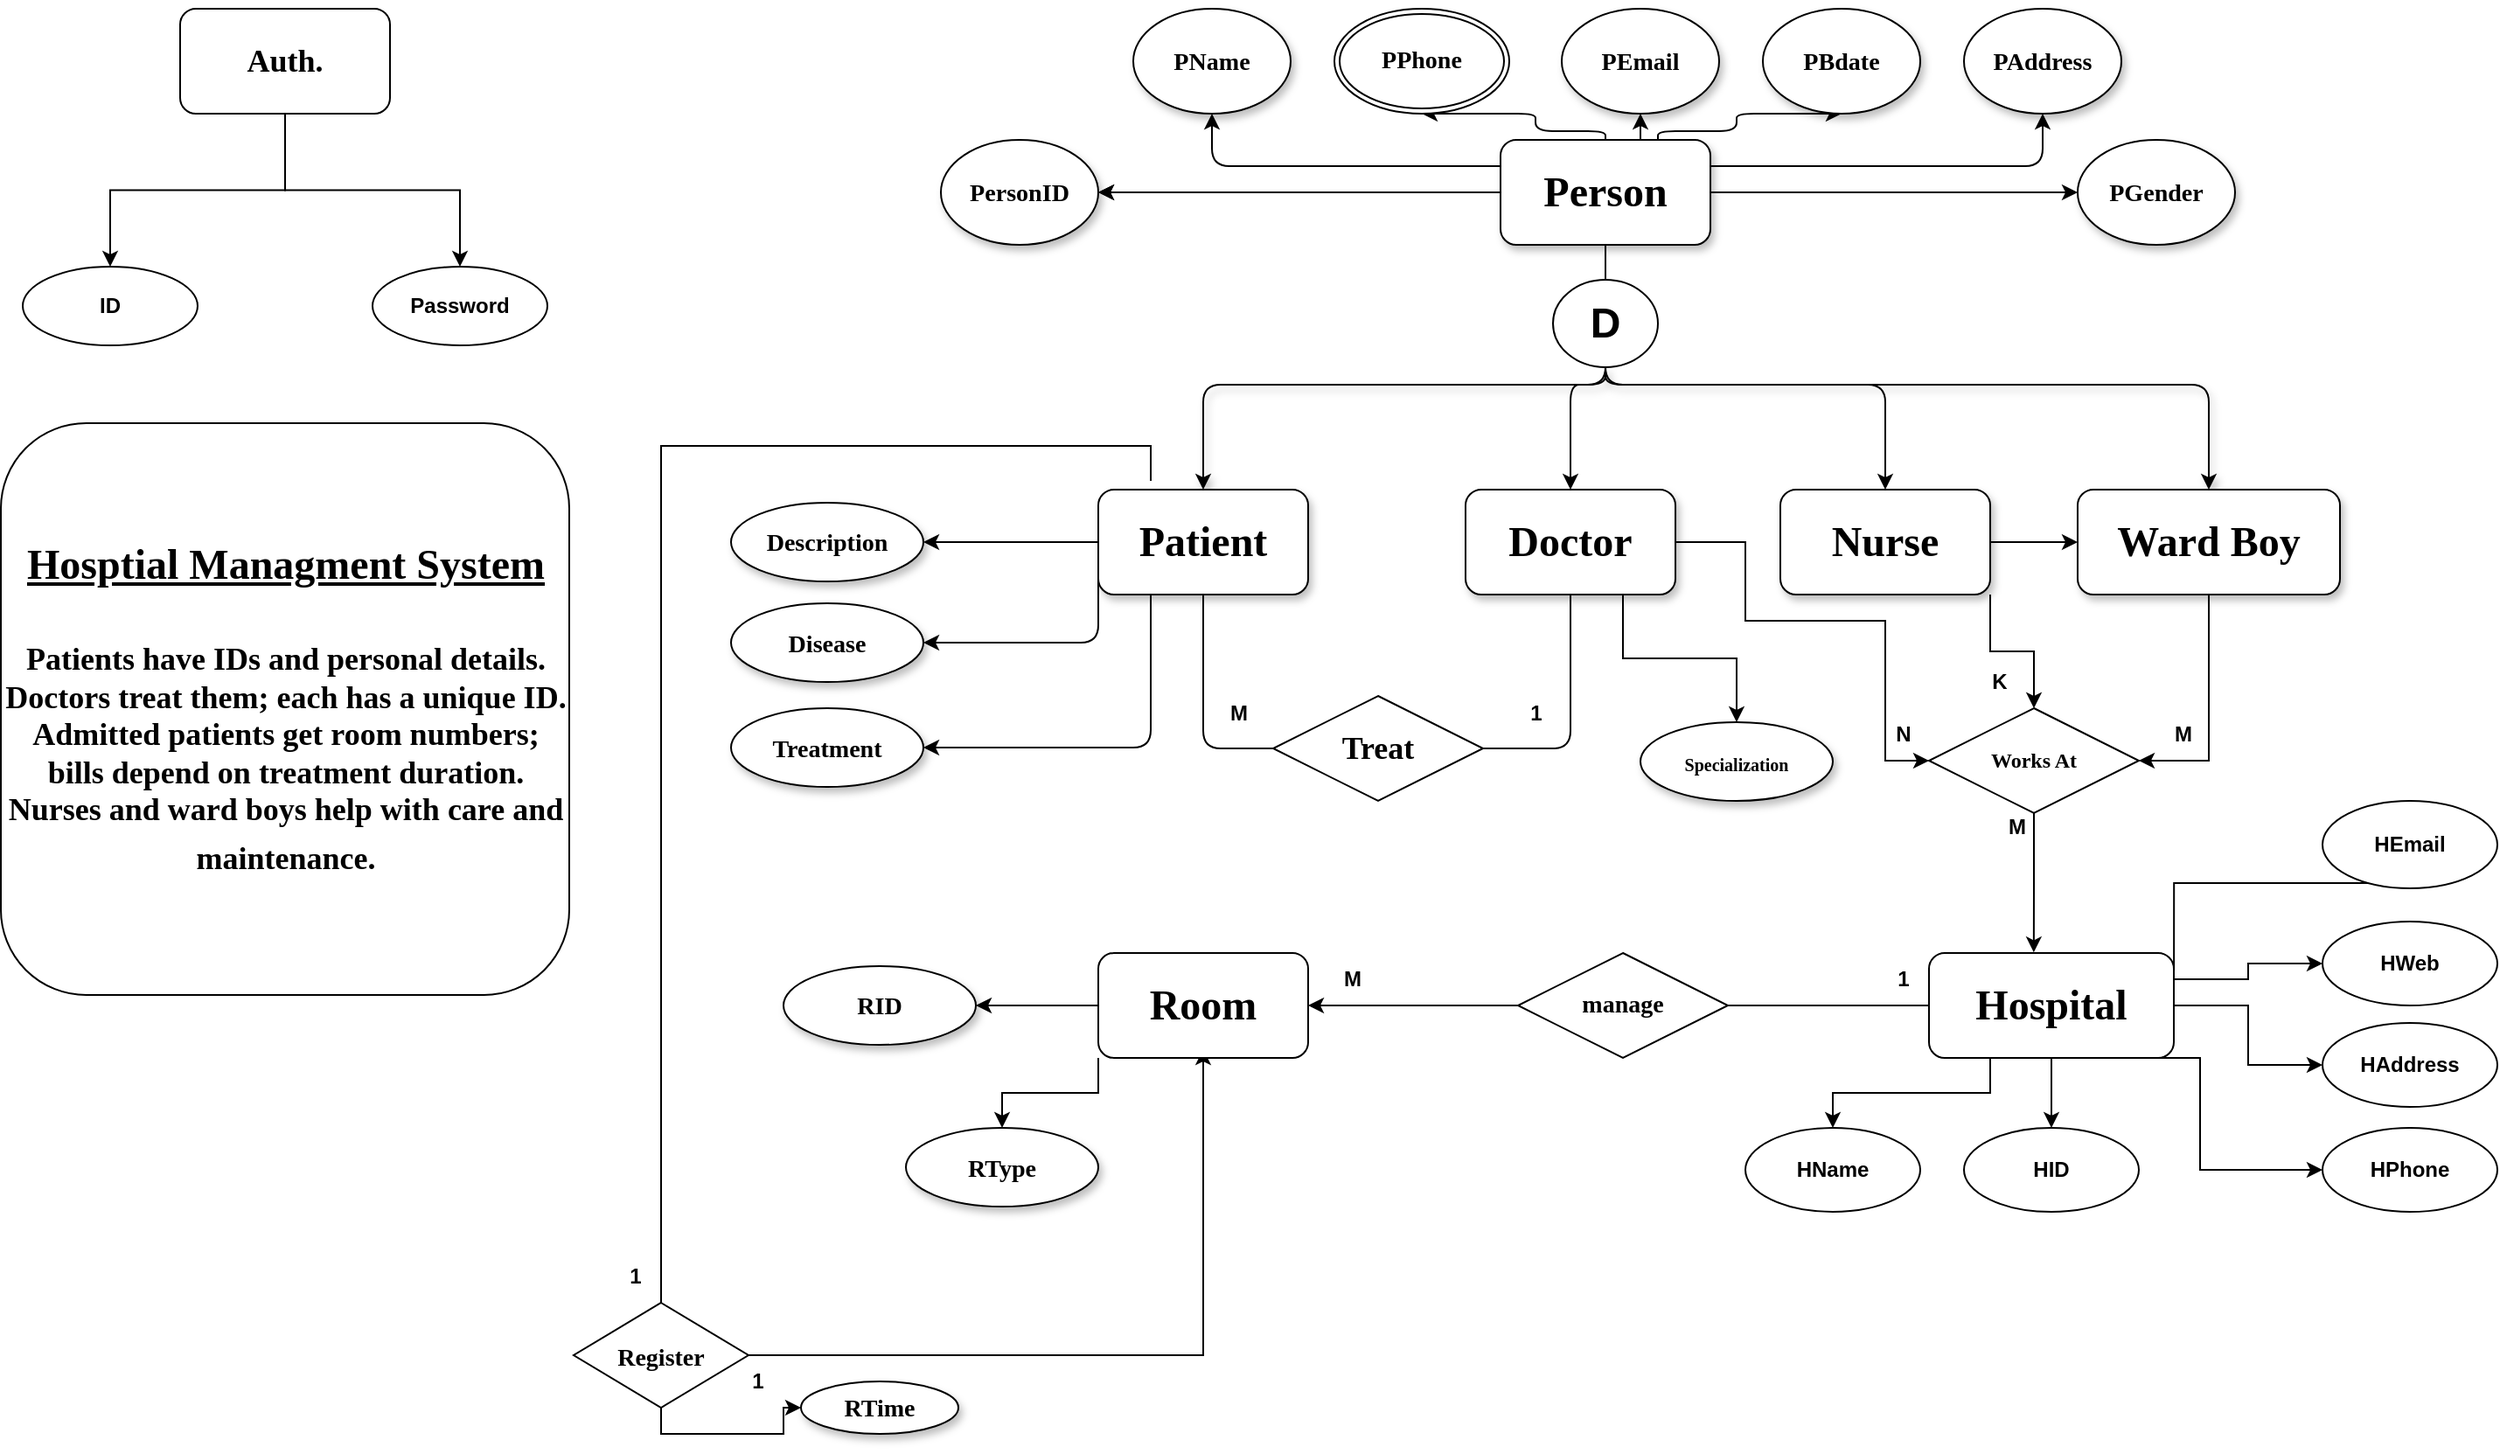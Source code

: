 <mxfile version="22.1.2" type="device">
  <diagram name="Page-1" id="KypT_-K38rJA4_02M7jG">
    <mxGraphModel dx="3420" dy="1133" grid="1" gridSize="10" guides="1" tooltips="1" connect="1" arrows="1" fold="1" page="1" pageScale="1" pageWidth="1100" pageHeight="850" math="0" shadow="0">
      <root>
        <mxCell id="0" />
        <mxCell id="1" parent="0" />
        <mxCell id="e3ec-eq9dA1Ml-wuRT6C-5" value="" style="edgeStyle=orthogonalEdgeStyle;rounded=1;orthogonalLoop=1;jettySize=auto;html=1;labelBorderColor=none;shadow=1;exitX=0.5;exitY=1;exitDx=0;exitDy=0;entryX=0.5;entryY=0;entryDx=0;entryDy=0;" parent="1" source="ll4WmkZaG97imKkFr46g-4" target="e3ec-eq9dA1Ml-wuRT6C-4" edge="1">
          <mxGeometry relative="1" as="geometry">
            <Array as="points">
              <mxPoint x="590" y="240" />
              <mxPoint x="935" y="240" />
            </Array>
          </mxGeometry>
        </mxCell>
        <mxCell id="e3ec-eq9dA1Ml-wuRT6C-9" value="" style="edgeStyle=orthogonalEdgeStyle;rounded=1;orthogonalLoop=1;jettySize=auto;html=1;labelBorderColor=none;shadow=1;exitX=0.5;exitY=1;exitDx=0;exitDy=0;" parent="1" source="ll4WmkZaG97imKkFr46g-4" target="e3ec-eq9dA1Ml-wuRT6C-6" edge="1">
          <mxGeometry relative="1" as="geometry">
            <Array as="points">
              <mxPoint x="590" y="240" />
              <mxPoint x="360" y="240" />
            </Array>
          </mxGeometry>
        </mxCell>
        <mxCell id="e3ec-eq9dA1Ml-wuRT6C-12" value="" style="edgeStyle=orthogonalEdgeStyle;rounded=1;orthogonalLoop=1;jettySize=auto;html=1;labelBorderColor=none;entryX=0.5;entryY=0;entryDx=0;entryDy=0;" parent="1" source="e3ec-eq9dA1Ml-wuRT6C-3" target="e3ec-eq9dA1Ml-wuRT6C-10" edge="1">
          <mxGeometry relative="1" as="geometry">
            <Array as="points">
              <mxPoint x="590" y="240" />
              <mxPoint x="570" y="240" />
            </Array>
          </mxGeometry>
        </mxCell>
        <mxCell id="e3ec-eq9dA1Ml-wuRT6C-14" value="" style="edgeStyle=orthogonalEdgeStyle;rounded=1;orthogonalLoop=1;jettySize=auto;html=1;labelBorderColor=none;entryX=0.5;entryY=0;entryDx=0;entryDy=0;" parent="1" source="e3ec-eq9dA1Ml-wuRT6C-3" target="e3ec-eq9dA1Ml-wuRT6C-13" edge="1">
          <mxGeometry relative="1" as="geometry">
            <Array as="points">
              <mxPoint x="590" y="240" />
              <mxPoint x="750" y="240" />
            </Array>
          </mxGeometry>
        </mxCell>
        <mxCell id="ll4WmkZaG97imKkFr46g-19" value="" style="edgeStyle=orthogonalEdgeStyle;rounded=1;orthogonalLoop=1;jettySize=auto;html=1;labelBorderColor=none;" parent="1" source="e3ec-eq9dA1Ml-wuRT6C-3" target="ll4WmkZaG97imKkFr46g-18" edge="1">
          <mxGeometry relative="1" as="geometry" />
        </mxCell>
        <mxCell id="ll4WmkZaG97imKkFr46g-20" value="" style="edgeStyle=orthogonalEdgeStyle;rounded=1;orthogonalLoop=1;jettySize=auto;html=1;labelBorderColor=none;" parent="1" source="e3ec-eq9dA1Ml-wuRT6C-3" target="ll4WmkZaG97imKkFr46g-18" edge="1">
          <mxGeometry relative="1" as="geometry" />
        </mxCell>
        <mxCell id="ll4WmkZaG97imKkFr46g-24" style="edgeStyle=orthogonalEdgeStyle;rounded=1;orthogonalLoop=1;jettySize=auto;html=1;exitX=0;exitY=0.25;exitDx=0;exitDy=0;entryX=0.5;entryY=1;entryDx=0;entryDy=0;labelBorderColor=none;" parent="1" source="e3ec-eq9dA1Ml-wuRT6C-3" target="ll4WmkZaG97imKkFr46g-21" edge="1">
          <mxGeometry relative="1" as="geometry" />
        </mxCell>
        <mxCell id="ll4WmkZaG97imKkFr46g-26" style="edgeStyle=orthogonalEdgeStyle;rounded=1;orthogonalLoop=1;jettySize=auto;html=1;exitX=1;exitY=0.25;exitDx=0;exitDy=0;entryX=0.5;entryY=1;entryDx=0;entryDy=0;labelBorderColor=none;" parent="1" source="e3ec-eq9dA1Ml-wuRT6C-3" target="ll4WmkZaG97imKkFr46g-23" edge="1">
          <mxGeometry relative="1" as="geometry" />
        </mxCell>
        <mxCell id="ll4WmkZaG97imKkFr46g-29" value="" style="edgeStyle=orthogonalEdgeStyle;rounded=1;orthogonalLoop=1;jettySize=auto;html=1;entryX=0;entryY=0.5;entryDx=0;entryDy=0;labelBorderColor=none;" parent="1" source="e3ec-eq9dA1Ml-wuRT6C-3" target="ll4WmkZaG97imKkFr46g-30" edge="1">
          <mxGeometry relative="1" as="geometry">
            <mxPoint x="750" y="130" as="targetPoint" />
          </mxGeometry>
        </mxCell>
        <mxCell id="ll4WmkZaG97imKkFr46g-31" style="edgeStyle=orthogonalEdgeStyle;rounded=1;orthogonalLoop=1;jettySize=auto;html=1;exitX=0.5;exitY=0;exitDx=0;exitDy=0;entryX=0.5;entryY=1;entryDx=0;entryDy=0;labelBorderColor=none;" parent="1" source="e3ec-eq9dA1Ml-wuRT6C-3" target="ll4WmkZaG97imKkFr46g-27" edge="1">
          <mxGeometry relative="1" as="geometry">
            <Array as="points">
              <mxPoint x="590" y="95" />
              <mxPoint x="550" y="95" />
            </Array>
          </mxGeometry>
        </mxCell>
        <mxCell id="ll4WmkZaG97imKkFr46g-36" style="edgeStyle=orthogonalEdgeStyle;rounded=1;orthogonalLoop=1;jettySize=auto;html=1;exitX=0.75;exitY=0;exitDx=0;exitDy=0;entryX=0.5;entryY=1;entryDx=0;entryDy=0;labelBorderColor=none;" parent="1" source="e3ec-eq9dA1Ml-wuRT6C-3" target="ll4WmkZaG97imKkFr46g-32" edge="1">
          <mxGeometry relative="1" as="geometry">
            <Array as="points">
              <mxPoint x="620" y="95" />
              <mxPoint x="665" y="95" />
            </Array>
          </mxGeometry>
        </mxCell>
        <mxCell id="ll4WmkZaG97imKkFr46g-79" style="edgeStyle=orthogonalEdgeStyle;rounded=0;orthogonalLoop=1;jettySize=auto;html=1;exitX=0.5;exitY=0;exitDx=0;exitDy=0;entryX=0.5;entryY=1;entryDx=0;entryDy=0;" parent="1" source="e3ec-eq9dA1Ml-wuRT6C-3" target="ll4WmkZaG97imKkFr46g-80" edge="1">
          <mxGeometry relative="1" as="geometry">
            <mxPoint x="589.647" y="5" as="targetPoint" />
          </mxGeometry>
        </mxCell>
        <mxCell id="e3ec-eq9dA1Ml-wuRT6C-3" value="&lt;h1&gt;&lt;b&gt;&lt;font face=&quot;source code pro&quot;&gt;Person&lt;/font&gt;&lt;/b&gt;&lt;/h1&gt;" style="rounded=1;whiteSpace=wrap;html=1;fontFamily=Verdana;labelBorderColor=none;shadow=1;" parent="1" vertex="1">
          <mxGeometry x="530" y="100" width="120" height="60" as="geometry" />
        </mxCell>
        <mxCell id="ll4WmkZaG97imKkFr46g-82" style="edgeStyle=orthogonalEdgeStyle;rounded=0;orthogonalLoop=1;jettySize=auto;html=1;exitX=0.5;exitY=1;exitDx=0;exitDy=0;entryX=1;entryY=0.5;entryDx=0;entryDy=0;" parent="1" source="e3ec-eq9dA1Ml-wuRT6C-4" target="ll4WmkZaG97imKkFr46g-81" edge="1">
          <mxGeometry relative="1" as="geometry" />
        </mxCell>
        <mxCell id="e3ec-eq9dA1Ml-wuRT6C-4" value="&lt;h1&gt;&lt;font face=&quot;source code pro&quot;&gt;Ward Boy&lt;/font&gt;&lt;/h1&gt;" style="whiteSpace=wrap;html=1;fontFamily=Verdana;rounded=1;labelBorderColor=none;shadow=1;" parent="1" vertex="1">
          <mxGeometry x="860" y="300" width="150" height="60" as="geometry" />
        </mxCell>
        <mxCell id="ll4WmkZaG97imKkFr46g-38" value="" style="edgeStyle=orthogonalEdgeStyle;rounded=1;orthogonalLoop=1;jettySize=auto;html=1;labelBorderColor=none;" parent="1" source="e3ec-eq9dA1Ml-wuRT6C-6" target="ll4WmkZaG97imKkFr46g-37" edge="1">
          <mxGeometry relative="1" as="geometry" />
        </mxCell>
        <mxCell id="ll4WmkZaG97imKkFr46g-42" style="edgeStyle=orthogonalEdgeStyle;rounded=1;hachureGap=4;orthogonalLoop=1;jettySize=auto;html=1;exitX=0.25;exitY=1;exitDx=0;exitDy=0;entryX=1;entryY=0.5;entryDx=0;entryDy=0;fontFamily=Architects Daughter;fontSource=https%3A%2F%2Ffonts.googleapis.com%2Fcss%3Ffamily%3DArchitects%2BDaughter;fontSize=16;" parent="1" source="e3ec-eq9dA1Ml-wuRT6C-6" target="ll4WmkZaG97imKkFr46g-41" edge="1">
          <mxGeometry relative="1" as="geometry" />
        </mxCell>
        <mxCell id="ll4WmkZaG97imKkFr46g-43" style="edgeStyle=orthogonalEdgeStyle;rounded=1;hachureGap=4;orthogonalLoop=1;jettySize=auto;html=1;exitX=0;exitY=0.75;exitDx=0;exitDy=0;entryX=1;entryY=0.5;entryDx=0;entryDy=0;fontFamily=Architects Daughter;fontSource=https%3A%2F%2Ffonts.googleapis.com%2Fcss%3Ffamily%3DArchitects%2BDaughter;fontSize=16;" parent="1" source="e3ec-eq9dA1Ml-wuRT6C-6" target="ll4WmkZaG97imKkFr46g-39" edge="1">
          <mxGeometry relative="1" as="geometry">
            <Array as="points">
              <mxPoint x="300" y="388" />
            </Array>
          </mxGeometry>
        </mxCell>
        <mxCell id="ll4WmkZaG97imKkFr46g-105" style="edgeStyle=orthogonalEdgeStyle;rounded=0;orthogonalLoop=1;jettySize=auto;html=1;exitX=0.25;exitY=0;exitDx=0;exitDy=0;entryX=0.5;entryY=1;entryDx=0;entryDy=0;" parent="1" edge="1">
          <mxGeometry relative="1" as="geometry">
            <mxPoint x="330" y="295.0" as="sourcePoint" />
            <mxPoint x="360" y="620" as="targetPoint" />
            <Array as="points">
              <mxPoint x="330" y="275" />
              <mxPoint x="50" y="275" />
              <mxPoint x="50" y="795" />
              <mxPoint x="360" y="795" />
            </Array>
          </mxGeometry>
        </mxCell>
        <mxCell id="e3ec-eq9dA1Ml-wuRT6C-6" value="&lt;h1&gt;&lt;font face=&quot;source code pro&quot;&gt;Patient&lt;/font&gt;&lt;/h1&gt;" style="whiteSpace=wrap;html=1;fontFamily=Verdana;rounded=1;labelBorderColor=none;shadow=1;" parent="1" vertex="1">
          <mxGeometry x="300" y="300" width="120" height="60" as="geometry" />
        </mxCell>
        <mxCell id="ll4WmkZaG97imKkFr46g-47" style="edgeStyle=orthogonalEdgeStyle;rounded=1;orthogonalLoop=1;jettySize=auto;html=1;exitX=0.5;exitY=1;exitDx=0;exitDy=0;entryX=1;entryY=0.5;entryDx=0;entryDy=0;endArrow=none;endFill=0;" parent="1" source="e3ec-eq9dA1Ml-wuRT6C-10" target="ll4WmkZaG97imKkFr46g-44" edge="1">
          <mxGeometry relative="1" as="geometry" />
        </mxCell>
        <mxCell id="ll4WmkZaG97imKkFr46g-84" style="edgeStyle=orthogonalEdgeStyle;rounded=0;orthogonalLoop=1;jettySize=auto;html=1;exitX=1;exitY=0.5;exitDx=0;exitDy=0;entryX=0;entryY=0.5;entryDx=0;entryDy=0;" parent="1" source="e3ec-eq9dA1Ml-wuRT6C-10" target="ll4WmkZaG97imKkFr46g-81" edge="1">
          <mxGeometry relative="1" as="geometry">
            <Array as="points">
              <mxPoint x="670" y="330" />
              <mxPoint x="670" y="375" />
              <mxPoint x="750" y="375" />
              <mxPoint x="750" y="455" />
            </Array>
          </mxGeometry>
        </mxCell>
        <mxCell id="ll4WmkZaG97imKkFr46g-94" style="edgeStyle=orthogonalEdgeStyle;rounded=0;orthogonalLoop=1;jettySize=auto;html=1;exitX=0.75;exitY=1;exitDx=0;exitDy=0;" parent="1" source="e3ec-eq9dA1Ml-wuRT6C-10" target="ll4WmkZaG97imKkFr46g-93" edge="1">
          <mxGeometry relative="1" as="geometry" />
        </mxCell>
        <mxCell id="e3ec-eq9dA1Ml-wuRT6C-10" value="&lt;h1&gt;&lt;font face=&quot;source code pro&quot;&gt;Doctor&lt;/font&gt;&lt;/h1&gt;" style="rounded=1;whiteSpace=wrap;html=1;fontFamily=Verdana;labelBorderColor=none;shadow=1;" parent="1" vertex="1">
          <mxGeometry x="510" y="300" width="120" height="60" as="geometry" />
        </mxCell>
        <mxCell id="ll4WmkZaG97imKkFr46g-83" style="edgeStyle=orthogonalEdgeStyle;rounded=0;orthogonalLoop=1;jettySize=auto;html=1;exitX=1;exitY=1;exitDx=0;exitDy=0;" parent="1" source="e3ec-eq9dA1Ml-wuRT6C-13" target="ll4WmkZaG97imKkFr46g-81" edge="1">
          <mxGeometry relative="1" as="geometry" />
        </mxCell>
        <mxCell id="ll4WmkZaG97imKkFr46g-126" value="" style="edgeStyle=orthogonalEdgeStyle;rounded=0;orthogonalLoop=1;jettySize=auto;html=1;" parent="1" source="e3ec-eq9dA1Ml-wuRT6C-13" target="e3ec-eq9dA1Ml-wuRT6C-4" edge="1">
          <mxGeometry relative="1" as="geometry" />
        </mxCell>
        <mxCell id="e3ec-eq9dA1Ml-wuRT6C-13" value="&lt;h1&gt;&lt;font face=&quot;source code pro&quot;&gt;Nurse&lt;/font&gt;&lt;/h1&gt;" style="whiteSpace=wrap;html=1;fontFamily=Verdana;rounded=1;labelBorderColor=none;shadow=1;" parent="1" vertex="1">
          <mxGeometry x="690" y="300" width="120" height="60" as="geometry" />
        </mxCell>
        <mxCell id="ll4WmkZaG97imKkFr46g-96" style="edgeStyle=orthogonalEdgeStyle;rounded=0;orthogonalLoop=1;jettySize=auto;html=1;exitX=0;exitY=0.5;exitDx=0;exitDy=0;" parent="1" source="e3ec-eq9dA1Ml-wuRT6C-15" edge="1">
          <mxGeometry relative="1" as="geometry">
            <mxPoint x="230" y="595" as="targetPoint" />
          </mxGeometry>
        </mxCell>
        <mxCell id="ll4WmkZaG97imKkFr46g-100" style="edgeStyle=orthogonalEdgeStyle;rounded=0;orthogonalLoop=1;jettySize=auto;html=1;exitX=0;exitY=1;exitDx=0;exitDy=0;entryX=0.5;entryY=0;entryDx=0;entryDy=0;" parent="1" source="e3ec-eq9dA1Ml-wuRT6C-15" target="ll4WmkZaG97imKkFr46g-101" edge="1">
          <mxGeometry relative="1" as="geometry">
            <mxPoint x="240" y="665" as="targetPoint" />
          </mxGeometry>
        </mxCell>
        <mxCell id="e3ec-eq9dA1Ml-wuRT6C-15" value="&lt;h1&gt;&lt;b&gt;&lt;font face=&quot;source code pro&quot;&gt;Room&lt;/font&gt;&lt;/b&gt;&lt;/h1&gt;" style="rounded=1;whiteSpace=wrap;html=1;labelBorderColor=none;" parent="1" vertex="1">
          <mxGeometry x="300" y="565" width="120" height="60" as="geometry" />
        </mxCell>
        <mxCell id="ll4WmkZaG97imKkFr46g-58" style="edgeStyle=orthogonalEdgeStyle;rounded=0;orthogonalLoop=1;jettySize=auto;html=1;exitX=0;exitY=0.5;exitDx=0;exitDy=0;entryX=1;entryY=0.5;entryDx=0;entryDy=0;" parent="1" source="e3ec-eq9dA1Ml-wuRT6C-16" target="e3ec-eq9dA1Ml-wuRT6C-15" edge="1">
          <mxGeometry relative="1" as="geometry" />
        </mxCell>
        <mxCell id="ll4WmkZaG97imKkFr46g-63" value="" style="edgeStyle=orthogonalEdgeStyle;rounded=0;orthogonalLoop=1;jettySize=auto;html=1;" parent="1" source="e3ec-eq9dA1Ml-wuRT6C-16" target="ll4WmkZaG97imKkFr46g-62" edge="1">
          <mxGeometry relative="1" as="geometry" />
        </mxCell>
        <mxCell id="ll4WmkZaG97imKkFr46g-70" style="edgeStyle=orthogonalEdgeStyle;rounded=0;orthogonalLoop=1;jettySize=auto;html=1;exitX=1;exitY=0.5;exitDx=0;exitDy=0;entryX=0;entryY=0.5;entryDx=0;entryDy=0;" parent="1" source="e3ec-eq9dA1Ml-wuRT6C-16" target="ll4WmkZaG97imKkFr46g-71" edge="1">
          <mxGeometry relative="1" as="geometry">
            <mxPoint x="1010.0" y="625" as="targetPoint" />
          </mxGeometry>
        </mxCell>
        <mxCell id="ll4WmkZaG97imKkFr46g-72" style="edgeStyle=orthogonalEdgeStyle;rounded=0;orthogonalLoop=1;jettySize=auto;html=1;exitX=0.75;exitY=1;exitDx=0;exitDy=0;entryX=0;entryY=0.5;entryDx=0;entryDy=0;" parent="1" source="e3ec-eq9dA1Ml-wuRT6C-16" target="ll4WmkZaG97imKkFr46g-66" edge="1">
          <mxGeometry relative="1" as="geometry">
            <Array as="points">
              <mxPoint x="930" y="625" />
              <mxPoint x="930" y="689" />
            </Array>
          </mxGeometry>
        </mxCell>
        <mxCell id="ll4WmkZaG97imKkFr46g-74" style="edgeStyle=orthogonalEdgeStyle;rounded=0;orthogonalLoop=1;jettySize=auto;html=1;exitX=1;exitY=0.25;exitDx=0;exitDy=0;entryX=0;entryY=0.5;entryDx=0;entryDy=0;" parent="1" source="e3ec-eq9dA1Ml-wuRT6C-16" target="ll4WmkZaG97imKkFr46g-68" edge="1">
          <mxGeometry relative="1" as="geometry" />
        </mxCell>
        <mxCell id="ll4WmkZaG97imKkFr46g-75" style="edgeStyle=orthogonalEdgeStyle;rounded=0;orthogonalLoop=1;jettySize=auto;html=1;exitX=0.25;exitY=1;exitDx=0;exitDy=0;" parent="1" source="e3ec-eq9dA1Ml-wuRT6C-16" target="ll4WmkZaG97imKkFr46g-76" edge="1">
          <mxGeometry relative="1" as="geometry">
            <mxPoint x="730" y="685" as="targetPoint" />
          </mxGeometry>
        </mxCell>
        <mxCell id="ll4WmkZaG97imKkFr46g-77" style="edgeStyle=orthogonalEdgeStyle;rounded=0;orthogonalLoop=1;jettySize=auto;html=1;exitX=1;exitY=0;exitDx=0;exitDy=0;entryX=0.5;entryY=1;entryDx=0;entryDy=0;" parent="1" target="ll4WmkZaG97imKkFr46g-78" edge="1">
          <mxGeometry relative="1" as="geometry">
            <mxPoint x="1050.06" y="515" as="targetPoint" />
            <mxPoint x="915.06" y="575" as="sourcePoint" />
            <Array as="points">
              <mxPoint x="915" y="525" />
              <mxPoint x="1050" y="525" />
            </Array>
          </mxGeometry>
        </mxCell>
        <mxCell id="e3ec-eq9dA1Ml-wuRT6C-16" value="&lt;h1&gt;&lt;b&gt;&lt;font face=&quot;source code pro&quot;&gt;Hospital&lt;/font&gt;&lt;/b&gt;&lt;/h1&gt;" style="rounded=1;whiteSpace=wrap;html=1;labelBorderColor=none;" parent="1" vertex="1">
          <mxGeometry x="775" y="565" width="140" height="60" as="geometry" />
        </mxCell>
        <mxCell id="ll4WmkZaG97imKkFr46g-4" value="&lt;h1&gt;D&lt;/h1&gt;" style="ellipse;whiteSpace=wrap;html=1;labelBorderColor=none;rounded=1;" parent="1" vertex="1">
          <mxGeometry x="560" y="180" width="60" height="50" as="geometry" />
        </mxCell>
        <mxCell id="ll4WmkZaG97imKkFr46g-18" value="&lt;h3&gt;&lt;b&gt;&lt;font face=&quot;source code pro&quot;&gt;PersonID&lt;/font&gt;&lt;/b&gt;&lt;/h3&gt;" style="ellipse;whiteSpace=wrap;html=1;fontFamily=Verdana;rounded=1;labelBorderColor=none;shadow=1;" parent="1" vertex="1">
          <mxGeometry x="210" y="100" width="90" height="60" as="geometry" />
        </mxCell>
        <mxCell id="ll4WmkZaG97imKkFr46g-21" value="&lt;h3&gt;&lt;b&gt;&lt;font face=&quot;source code pro&quot;&gt;PName&lt;/font&gt;&lt;/b&gt;&lt;/h3&gt;" style="ellipse;whiteSpace=wrap;html=1;fontFamily=Verdana;rounded=1;labelBorderColor=none;shadow=1;" parent="1" vertex="1">
          <mxGeometry x="320" y="25" width="90" height="60" as="geometry" />
        </mxCell>
        <mxCell id="ll4WmkZaG97imKkFr46g-23" value="&lt;h3&gt;&lt;b&gt;&lt;font face=&quot;source code pro&quot;&gt;PAddress&lt;/font&gt;&lt;/b&gt;&lt;/h3&gt;" style="ellipse;whiteSpace=wrap;html=1;fontFamily=Verdana;rounded=1;labelBorderColor=none;shadow=1;" parent="1" vertex="1">
          <mxGeometry x="795" y="25" width="90" height="60" as="geometry" />
        </mxCell>
        <mxCell id="ll4WmkZaG97imKkFr46g-27" value="&lt;b&gt;&lt;font style=&quot;font-size: 14px;&quot; face=&quot;source code pro&quot;&gt;PPhone&lt;/font&gt;&lt;/b&gt;" style="ellipse;shape=doubleEllipse;margin=3;whiteSpace=wrap;html=1;align=center;labelBorderColor=none;rounded=1;" parent="1" vertex="1">
          <mxGeometry x="435" y="25" width="100" height="60" as="geometry" />
        </mxCell>
        <mxCell id="ll4WmkZaG97imKkFr46g-30" value="&lt;h3&gt;&lt;b&gt;&lt;font face=&quot;source code pro&quot;&gt;PGender&lt;/font&gt;&lt;/b&gt;&lt;/h3&gt;" style="ellipse;whiteSpace=wrap;html=1;fontFamily=Verdana;rounded=1;labelBorderColor=none;shadow=1;" parent="1" vertex="1">
          <mxGeometry x="860" y="100" width="90" height="60" as="geometry" />
        </mxCell>
        <mxCell id="ll4WmkZaG97imKkFr46g-32" value="&lt;h3&gt;&lt;b&gt;&lt;font face=&quot;source code pro&quot;&gt;PBdate&lt;/font&gt;&lt;/b&gt;&lt;/h3&gt;" style="ellipse;whiteSpace=wrap;html=1;fontFamily=Verdana;rounded=1;labelBorderColor=none;shadow=1;" parent="1" vertex="1">
          <mxGeometry x="680" y="25" width="90" height="60" as="geometry" />
        </mxCell>
        <mxCell id="ll4WmkZaG97imKkFr46g-37" value="&lt;h3&gt;&lt;font face=&quot;source code pro&quot;&gt;Description&lt;/font&gt;&lt;/h3&gt;" style="ellipse;whiteSpace=wrap;html=1;fontFamily=Verdana;rounded=1;labelBorderColor=none;shadow=1;" parent="1" vertex="1">
          <mxGeometry x="90" y="307.5" width="110" height="45" as="geometry" />
        </mxCell>
        <mxCell id="ll4WmkZaG97imKkFr46g-39" value="&lt;h3&gt;&lt;font face=&quot;source code pro&quot;&gt;Disease&lt;/font&gt;&lt;/h3&gt;" style="ellipse;whiteSpace=wrap;html=1;fontFamily=Verdana;rounded=1;labelBorderColor=none;shadow=1;" parent="1" vertex="1">
          <mxGeometry x="90" y="365" width="110" height="45" as="geometry" />
        </mxCell>
        <mxCell id="ll4WmkZaG97imKkFr46g-41" value="&lt;h3&gt;&lt;font face=&quot;source code pro&quot;&gt;Treatment&lt;/font&gt;&lt;/h3&gt;" style="ellipse;whiteSpace=wrap;html=1;fontFamily=Verdana;rounded=1;labelBorderColor=none;shadow=1;" parent="1" vertex="1">
          <mxGeometry x="90" y="425" width="110" height="45" as="geometry" />
        </mxCell>
        <mxCell id="ll4WmkZaG97imKkFr46g-48" style="edgeStyle=orthogonalEdgeStyle;rounded=1;orthogonalLoop=1;jettySize=auto;html=1;exitX=0;exitY=0.5;exitDx=0;exitDy=0;entryX=0.5;entryY=1;entryDx=0;entryDy=0;endArrow=none;endFill=0;" parent="1" source="ll4WmkZaG97imKkFr46g-44" target="e3ec-eq9dA1Ml-wuRT6C-6" edge="1">
          <mxGeometry relative="1" as="geometry" />
        </mxCell>
        <mxCell id="ll4WmkZaG97imKkFr46g-44" value="&lt;h2&gt;&lt;font face=&quot;source code pro&quot;&gt;Treat&lt;/font&gt;&lt;/h2&gt;" style="shape=rhombus;perimeter=rhombusPerimeter;whiteSpace=wrap;html=1;align=center;" parent="1" vertex="1">
          <mxGeometry x="400" y="418" width="120" height="60" as="geometry" />
        </mxCell>
        <mxCell id="ll4WmkZaG97imKkFr46g-49" value="1" style="text;html=1;align=center;verticalAlign=middle;resizable=0;points=[];autosize=1;strokeColor=none;fillColor=none;fontStyle=1" parent="1" vertex="1">
          <mxGeometry x="535" y="413" width="30" height="30" as="geometry" />
        </mxCell>
        <mxCell id="ll4WmkZaG97imKkFr46g-50" value="M" style="text;html=1;align=center;verticalAlign=middle;resizable=0;points=[];autosize=1;strokeColor=none;fillColor=none;fontStyle=1" parent="1" vertex="1">
          <mxGeometry x="365" y="413" width="30" height="30" as="geometry" />
        </mxCell>
        <mxCell id="ll4WmkZaG97imKkFr46g-56" value="&lt;b&gt;&lt;font style=&quot;font-size: 14px;&quot; face=&quot;source code pro&quot;&gt;manage&lt;/font&gt;&lt;/b&gt;" style="shape=rhombus;perimeter=rhombusPerimeter;whiteSpace=wrap;html=1;align=center;" parent="1" vertex="1">
          <mxGeometry x="540" y="565" width="120" height="60" as="geometry" />
        </mxCell>
        <mxCell id="ll4WmkZaG97imKkFr46g-59" value="1" style="text;html=1;align=center;verticalAlign=middle;resizable=0;points=[];autosize=1;strokeColor=none;fillColor=none;fontStyle=1" parent="1" vertex="1">
          <mxGeometry x="745" y="565" width="30" height="30" as="geometry" />
        </mxCell>
        <mxCell id="ll4WmkZaG97imKkFr46g-60" value="&lt;b&gt;M&lt;/b&gt;" style="text;html=1;align=center;verticalAlign=middle;resizable=0;points=[];autosize=1;strokeColor=none;fillColor=none;" parent="1" vertex="1">
          <mxGeometry x="430" y="565" width="30" height="30" as="geometry" />
        </mxCell>
        <mxCell id="ll4WmkZaG97imKkFr46g-62" value="&lt;b&gt;HID&lt;/b&gt;" style="ellipse;whiteSpace=wrap;html=1;rounded=1;labelBorderColor=none;" parent="1" vertex="1">
          <mxGeometry x="795" y="665" width="100" height="48" as="geometry" />
        </mxCell>
        <mxCell id="ll4WmkZaG97imKkFr46g-66" value="&lt;b&gt;HPhone&lt;/b&gt;" style="ellipse;whiteSpace=wrap;html=1;rounded=1;labelBorderColor=none;" parent="1" vertex="1">
          <mxGeometry x="1000" y="665" width="100" height="48" as="geometry" />
        </mxCell>
        <mxCell id="ll4WmkZaG97imKkFr46g-68" value="&lt;b&gt;HWeb&lt;/b&gt;" style="ellipse;whiteSpace=wrap;html=1;rounded=1;labelBorderColor=none;" parent="1" vertex="1">
          <mxGeometry x="1000" y="547" width="100" height="48" as="geometry" />
        </mxCell>
        <mxCell id="ll4WmkZaG97imKkFr46g-71" value="&lt;b&gt;HAddress&lt;/b&gt;" style="ellipse;whiteSpace=wrap;html=1;rounded=1;labelBorderColor=none;" parent="1" vertex="1">
          <mxGeometry x="1000" y="605" width="100" height="48" as="geometry" />
        </mxCell>
        <mxCell id="ll4WmkZaG97imKkFr46g-76" value="&lt;b&gt;HName&lt;/b&gt;" style="ellipse;whiteSpace=wrap;html=1;rounded=1;labelBorderColor=none;" parent="1" vertex="1">
          <mxGeometry x="670" y="665" width="100" height="48" as="geometry" />
        </mxCell>
        <mxCell id="ll4WmkZaG97imKkFr46g-78" value="HEmail" style="ellipse;whiteSpace=wrap;html=1;rounded=1;labelBorderColor=none;fontStyle=1" parent="1" vertex="1">
          <mxGeometry x="1000" y="478" width="100" height="50" as="geometry" />
        </mxCell>
        <mxCell id="ll4WmkZaG97imKkFr46g-80" value="&lt;h3&gt;&lt;b&gt;&lt;font face=&quot;source code pro&quot;&gt;PEmail&lt;/font&gt;&lt;/b&gt;&lt;/h3&gt;" style="ellipse;whiteSpace=wrap;html=1;fontFamily=Verdana;rounded=1;labelBorderColor=none;shadow=1;" parent="1" vertex="1">
          <mxGeometry x="565" y="25" width="90" height="60" as="geometry" />
        </mxCell>
        <mxCell id="ll4WmkZaG97imKkFr46g-85" style="edgeStyle=orthogonalEdgeStyle;rounded=0;orthogonalLoop=1;jettySize=auto;html=1;exitX=0.5;exitY=1;exitDx=0;exitDy=0;entryX=0.428;entryY=-0.006;entryDx=0;entryDy=0;entryPerimeter=0;" parent="1" source="ll4WmkZaG97imKkFr46g-81" target="e3ec-eq9dA1Ml-wuRT6C-16" edge="1">
          <mxGeometry relative="1" as="geometry">
            <Array as="points" />
          </mxGeometry>
        </mxCell>
        <mxCell id="ll4WmkZaG97imKkFr46g-81" value="&lt;font face=&quot;source code pro&quot;&gt;&lt;b&gt;Works At&lt;/b&gt;&lt;/font&gt;" style="shape=rhombus;perimeter=rhombusPerimeter;whiteSpace=wrap;html=1;align=center;" parent="1" vertex="1">
          <mxGeometry x="775" y="425" width="120" height="60" as="geometry" />
        </mxCell>
        <mxCell id="ll4WmkZaG97imKkFr46g-86" value="M" style="text;html=1;align=center;verticalAlign=middle;resizable=0;points=[];autosize=1;strokeColor=none;fillColor=none;fontStyle=1" parent="1" vertex="1">
          <mxGeometry x="905" y="425" width="30" height="30" as="geometry" />
        </mxCell>
        <mxCell id="ll4WmkZaG97imKkFr46g-88" value="K" style="text;html=1;align=center;verticalAlign=middle;resizable=0;points=[];autosize=1;strokeColor=none;fillColor=none;fontStyle=1" parent="1" vertex="1">
          <mxGeometry x="800" y="395" width="30" height="30" as="geometry" />
        </mxCell>
        <mxCell id="ll4WmkZaG97imKkFr46g-89" value="N" style="text;html=1;align=center;verticalAlign=middle;resizable=0;points=[];autosize=1;strokeColor=none;fillColor=none;fontStyle=1" parent="1" vertex="1">
          <mxGeometry x="745" y="425" width="30" height="30" as="geometry" />
        </mxCell>
        <mxCell id="ll4WmkZaG97imKkFr46g-90" value="M" style="text;html=1;align=center;verticalAlign=middle;resizable=0;points=[];autosize=1;strokeColor=none;fillColor=none;fontStyle=1" parent="1" vertex="1">
          <mxGeometry x="810" y="478" width="30" height="30" as="geometry" />
        </mxCell>
        <mxCell id="ll4WmkZaG97imKkFr46g-93" value="&lt;h3&gt;&lt;font style=&quot;font-size: 10px;&quot; face=&quot;source code pro&quot;&gt;Specialization&lt;/font&gt;&lt;/h3&gt;" style="ellipse;whiteSpace=wrap;html=1;fontFamily=Verdana;rounded=1;labelBorderColor=none;shadow=1;" parent="1" vertex="1">
          <mxGeometry x="610" y="433" width="110" height="45" as="geometry" />
        </mxCell>
        <mxCell id="ll4WmkZaG97imKkFr46g-97" value="&lt;h3&gt;&lt;font face=&quot;source code pro&quot;&gt;RID&lt;/font&gt;&lt;/h3&gt;" style="ellipse;whiteSpace=wrap;html=1;fontFamily=Verdana;rounded=1;labelBorderColor=none;shadow=1;" parent="1" vertex="1">
          <mxGeometry x="120" y="572.5" width="110" height="45" as="geometry" />
        </mxCell>
        <mxCell id="ll4WmkZaG97imKkFr46g-101" value="&lt;h3&gt;&lt;font face=&quot;source code pro&quot;&gt;RType&lt;/font&gt;&lt;/h3&gt;" style="ellipse;whiteSpace=wrap;html=1;fontFamily=Verdana;rounded=1;labelBorderColor=none;shadow=1;" parent="1" vertex="1">
          <mxGeometry x="190" y="665" width="110" height="45" as="geometry" />
        </mxCell>
        <mxCell id="ll4WmkZaG97imKkFr46g-119" style="edgeStyle=orthogonalEdgeStyle;rounded=0;orthogonalLoop=1;jettySize=auto;html=1;exitX=0.5;exitY=1;exitDx=0;exitDy=0;entryX=0;entryY=0.5;entryDx=0;entryDy=0;" parent="1" source="ll4WmkZaG97imKkFr46g-104" target="ll4WmkZaG97imKkFr46g-114" edge="1">
          <mxGeometry relative="1" as="geometry">
            <Array as="points">
              <mxPoint x="50" y="840" />
              <mxPoint x="120" y="840" />
              <mxPoint x="120" y="825" />
            </Array>
          </mxGeometry>
        </mxCell>
        <mxCell id="ll4WmkZaG97imKkFr46g-104" value="&lt;h2&gt;&lt;font style=&quot;font-size: 14px;&quot; face=&quot;source code pro&quot;&gt;Register&lt;/font&gt;&lt;/h2&gt;" style="shape=rhombus;perimeter=rhombusPerimeter;whiteSpace=wrap;html=1;align=center;" parent="1" vertex="1">
          <mxGeometry y="765" width="100" height="60" as="geometry" />
        </mxCell>
        <mxCell id="ll4WmkZaG97imKkFr46g-108" value="1" style="text;html=1;align=center;verticalAlign=middle;resizable=0;points=[];autosize=1;strokeColor=none;fillColor=none;fontStyle=1" parent="1" vertex="1">
          <mxGeometry x="90" y="795" width="30" height="30" as="geometry" />
        </mxCell>
        <mxCell id="ll4WmkZaG97imKkFr46g-110" value="1" style="text;html=1;align=center;verticalAlign=middle;resizable=0;points=[];autosize=1;strokeColor=none;fillColor=none;fontStyle=1" parent="1" vertex="1">
          <mxGeometry x="20" y="735" width="30" height="30" as="geometry" />
        </mxCell>
        <mxCell id="ll4WmkZaG97imKkFr46g-114" value="&lt;h3&gt;&lt;font face=&quot;source code pro&quot;&gt;RTime&lt;/font&gt;&lt;/h3&gt;" style="ellipse;whiteSpace=wrap;html=1;fontFamily=Verdana;rounded=1;labelBorderColor=none;shadow=1;" parent="1" vertex="1">
          <mxGeometry x="130" y="810" width="90" height="30" as="geometry" />
        </mxCell>
        <mxCell id="ll4WmkZaG97imKkFr46g-122" value="" style="edgeStyle=orthogonalEdgeStyle;rounded=0;orthogonalLoop=1;jettySize=auto;html=1;" parent="1" source="ll4WmkZaG97imKkFr46g-120" target="ll4WmkZaG97imKkFr46g-121" edge="1">
          <mxGeometry relative="1" as="geometry" />
        </mxCell>
        <mxCell id="ll4WmkZaG97imKkFr46g-125" style="edgeStyle=orthogonalEdgeStyle;rounded=0;orthogonalLoop=1;jettySize=auto;html=1;exitX=0.5;exitY=1;exitDx=0;exitDy=0;" parent="1" source="ll4WmkZaG97imKkFr46g-120" target="ll4WmkZaG97imKkFr46g-124" edge="1">
          <mxGeometry relative="1" as="geometry" />
        </mxCell>
        <mxCell id="ll4WmkZaG97imKkFr46g-120" value="&lt;b&gt;&lt;font style=&quot;font-size: 18px;&quot; face=&quot;source code pro&quot;&gt;Auth.&lt;/font&gt;&lt;/b&gt;" style="rounded=1;whiteSpace=wrap;html=1;" parent="1" vertex="1">
          <mxGeometry x="-225" y="25" width="120" height="60" as="geometry" />
        </mxCell>
        <mxCell id="ll4WmkZaG97imKkFr46g-121" value="&lt;b&gt;ID&lt;/b&gt;" style="ellipse;whiteSpace=wrap;html=1;rounded=1;" parent="1" vertex="1">
          <mxGeometry x="-315" y="172.5" width="100" height="45" as="geometry" />
        </mxCell>
        <mxCell id="ll4WmkZaG97imKkFr46g-124" value="&lt;b&gt;Password&lt;/b&gt;" style="ellipse;whiteSpace=wrap;html=1;rounded=1;" parent="1" vertex="1">
          <mxGeometry x="-115" y="172.5" width="100" height="45" as="geometry" />
        </mxCell>
        <mxCell id="ll4WmkZaG97imKkFr46g-127" value="&lt;font style=&quot;&quot;&gt;&lt;font style=&quot;&quot; face=&quot;source code pro&quot;&gt;&lt;u style=&quot;font-size: 24px; font-weight: bold;&quot;&gt;Hosptial Managment System&lt;br&gt;&lt;/u&gt;&lt;br&gt;&lt;br&gt;&lt;font style=&quot;font-size: 18px;&quot;&gt;&lt;b&gt;Patients have IDs and personal details. &lt;br&gt;Doctors treat them; each has a unique ID. &lt;br&gt;Admitted patients get room numbers; bills depend on treatment duration. &lt;br&gt;Nurses and ward boys help with care and maintenance.&lt;/b&gt;&lt;/font&gt;&lt;/font&gt;&lt;/font&gt;&lt;font style=&quot;font-weight: bold; font-size: 24px;&quot;&gt;&lt;br&gt;&lt;/font&gt;" style="rounded=1;whiteSpace=wrap;html=1;" parent="1" vertex="1">
          <mxGeometry x="-327.5" y="262" width="325" height="327" as="geometry" />
        </mxCell>
        <mxCell id="ll4WmkZaG97imKkFr46g-128" value="" style="shape=image;verticalLabelPosition=bottom;labelBackgroundColor=default;verticalAlign=top;aspect=fixed;imageAspect=0;image=https://cdn-icons-png.flaticon.com/512/4320/4320350.png;" parent="1" vertex="1">
          <mxGeometry x="-259.75" y="617.5" width="189.5" height="189.5" as="geometry" />
        </mxCell>
        <mxCell id="ll4WmkZaG97imKkFr46g-133" value="" style="shape=image;verticalLabelPosition=bottom;labelBackgroundColor=default;verticalAlign=top;aspect=fixed;imageAspect=0;image=https://cdn-icons-png.flaticon.com/512/33/33777.png;clipPath=inset(14.67% 0.33% 15.33% 0.33%);" parent="1" vertex="1">
          <mxGeometry x="449.53" y="730" width="170.47" height="120.13" as="geometry" />
        </mxCell>
      </root>
    </mxGraphModel>
  </diagram>
</mxfile>
